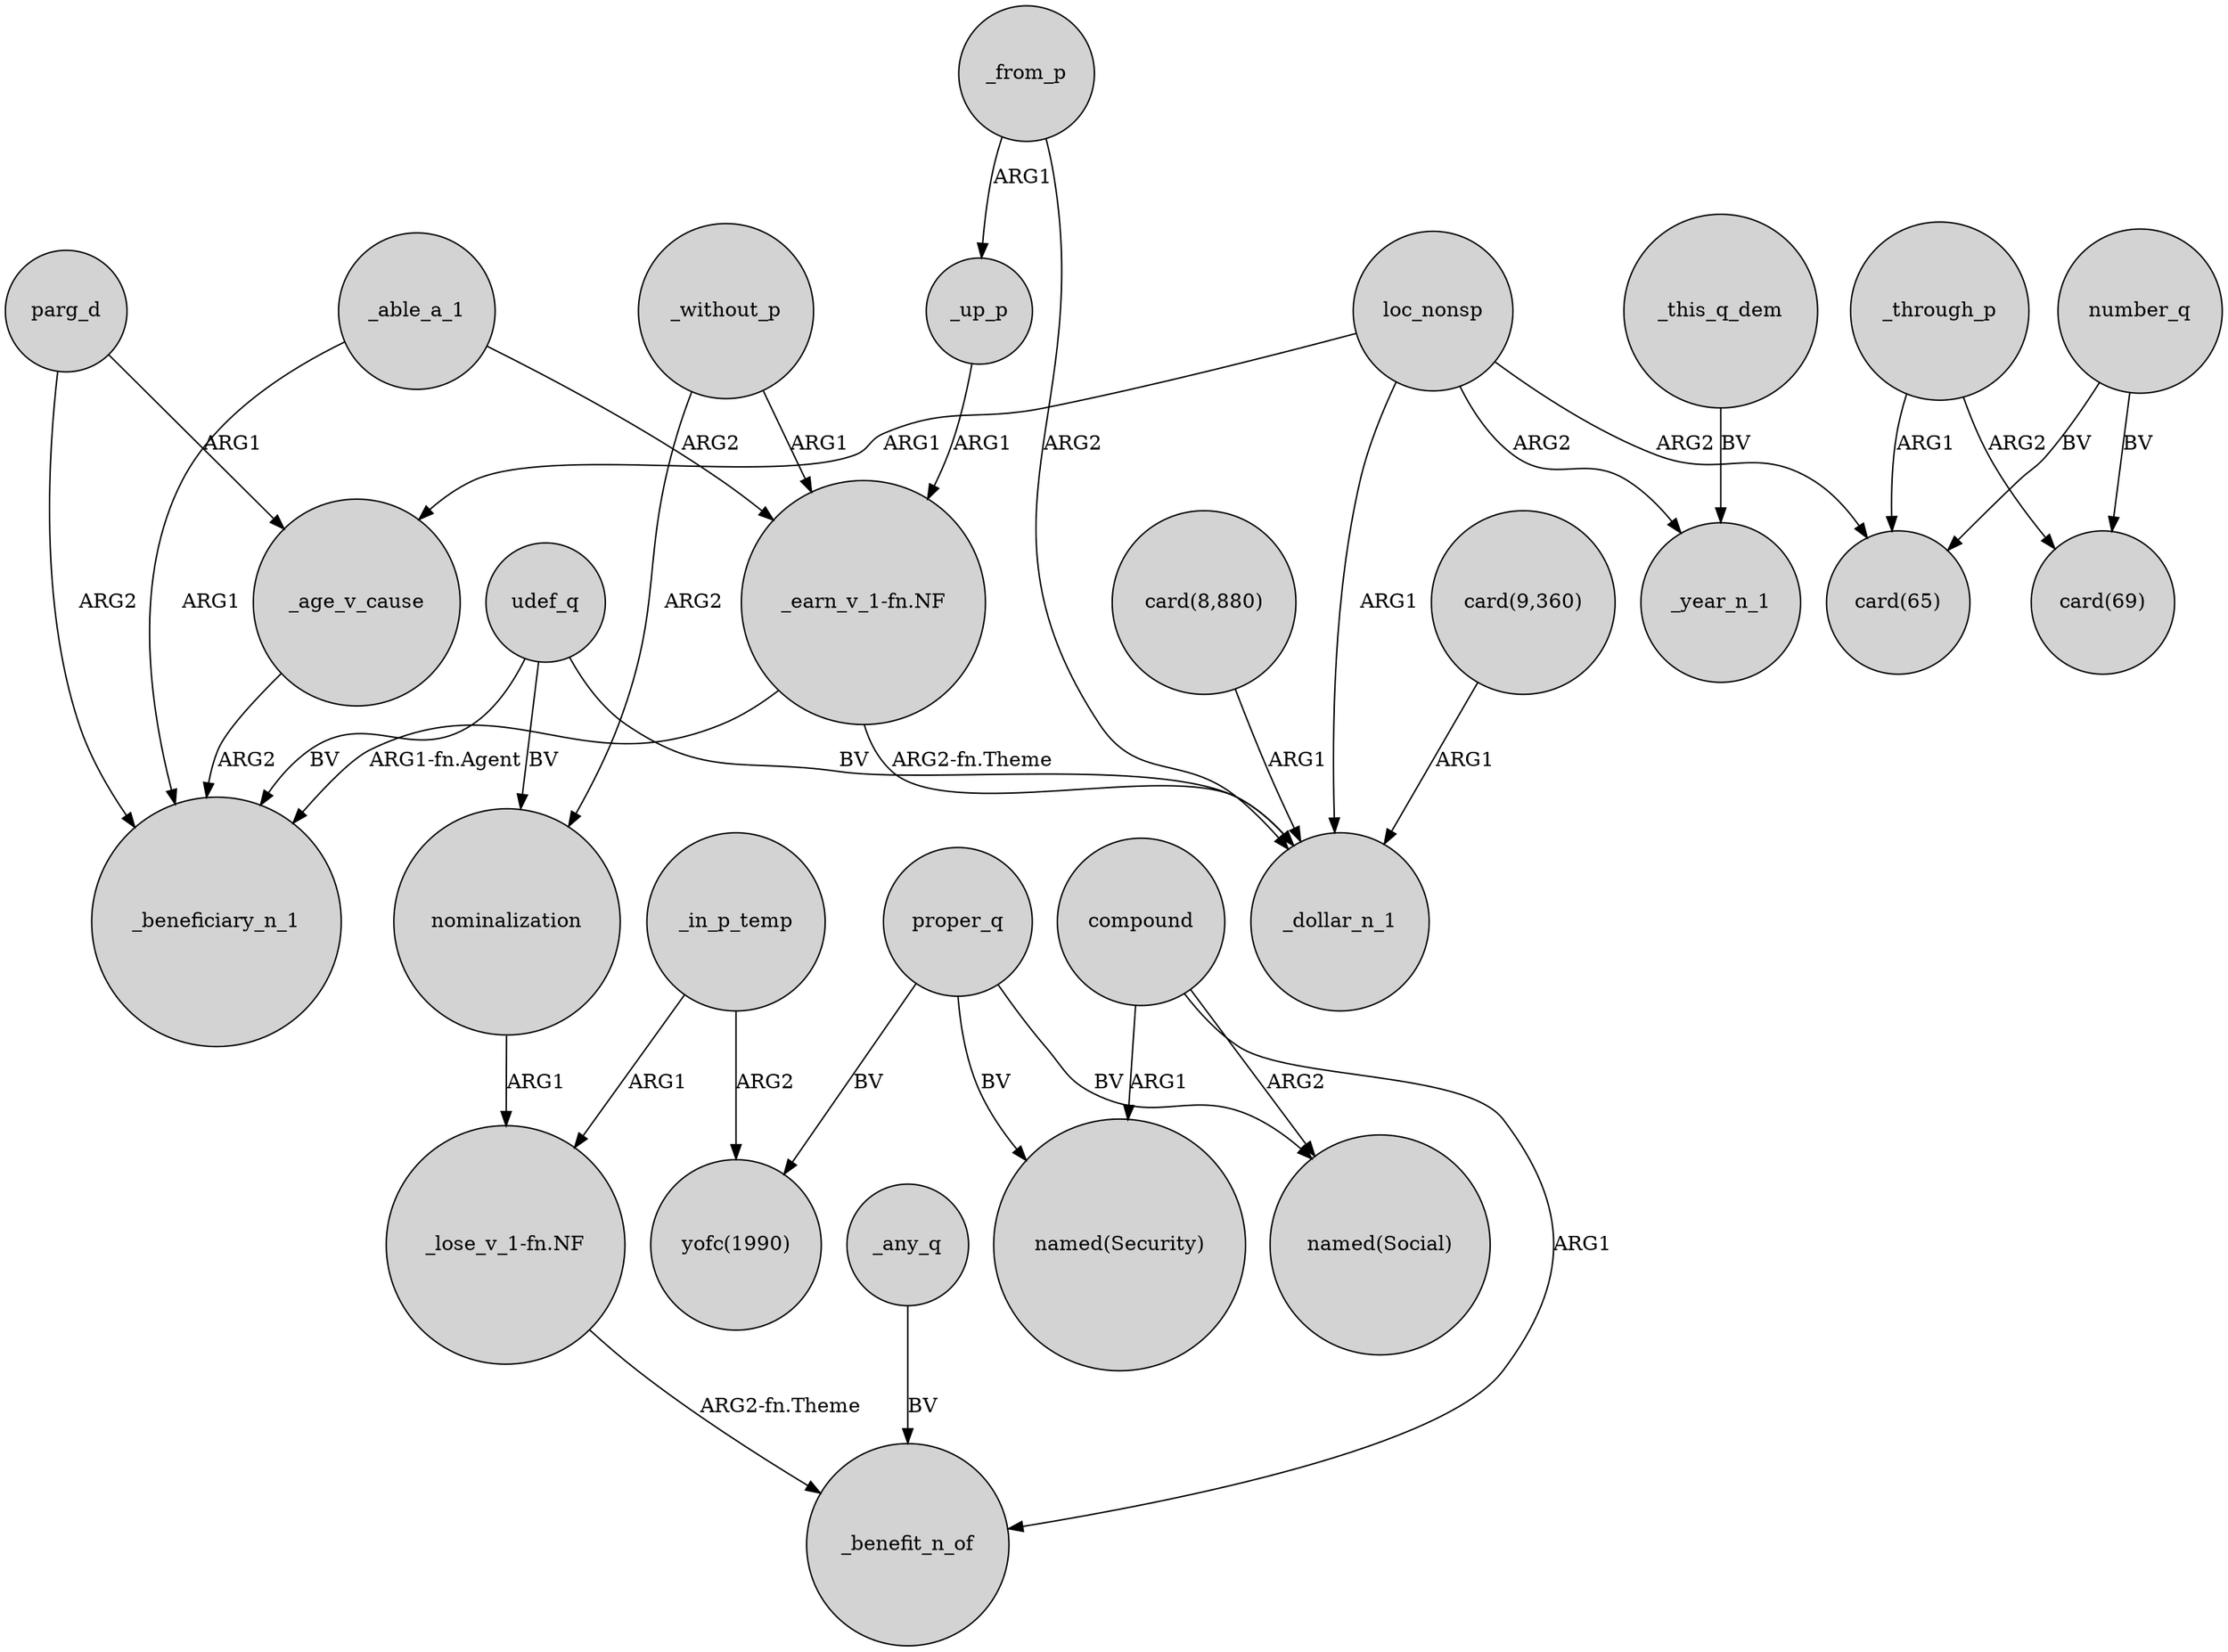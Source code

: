 digraph {
	node [shape=circle style=filled]
	_in_p_temp -> "_lose_v_1-fn.NF" [label=ARG1]
	compound -> "named(Security)" [label=ARG1]
	proper_q -> "named(Social)" [label=BV]
	_age_v_cause -> _beneficiary_n_1 [label=ARG2]
	"_earn_v_1-fn.NF" -> _dollar_n_1 [label="ARG2-fn.Theme"]
	"card(8,880)" -> _dollar_n_1 [label=ARG1]
	_from_p -> _up_p [label=ARG1]
	nominalization -> "_lose_v_1-fn.NF" [label=ARG1]
	_through_p -> "card(65)" [label=ARG1]
	_in_p_temp -> "yofc(1990)" [label=ARG2]
	proper_q -> "yofc(1990)" [label=BV]
	compound -> "named(Social)" [label=ARG2]
	number_q -> "card(65)" [label=BV]
	parg_d -> _beneficiary_n_1 [label=ARG2]
	_able_a_1 -> "_earn_v_1-fn.NF" [label=ARG2]
	_any_q -> _benefit_n_of [label=BV]
	_up_p -> "_earn_v_1-fn.NF" [label=ARG1]
	loc_nonsp -> _year_n_1 [label=ARG2]
	"_earn_v_1-fn.NF" -> _beneficiary_n_1 [label="ARG1-fn.Agent"]
	loc_nonsp -> "card(65)" [label=ARG2]
	number_q -> "card(69)" [label=BV]
	_without_p -> "_earn_v_1-fn.NF" [label=ARG1]
	udef_q -> nominalization [label=BV]
	loc_nonsp -> _age_v_cause [label=ARG1]
	udef_q -> _beneficiary_n_1 [label=BV]
	compound -> _benefit_n_of [label=ARG1]
	_without_p -> nominalization [label=ARG2]
	proper_q -> "named(Security)" [label=BV]
	parg_d -> _age_v_cause [label=ARG1]
	_from_p -> _dollar_n_1 [label=ARG2]
	loc_nonsp -> _dollar_n_1 [label=ARG1]
	_able_a_1 -> _beneficiary_n_1 [label=ARG1]
	"_lose_v_1-fn.NF" -> _benefit_n_of [label="ARG2-fn.Theme"]
	"card(9,360)" -> _dollar_n_1 [label=ARG1]
	udef_q -> _dollar_n_1 [label=BV]
	_through_p -> "card(69)" [label=ARG2]
	_this_q_dem -> _year_n_1 [label=BV]
}
